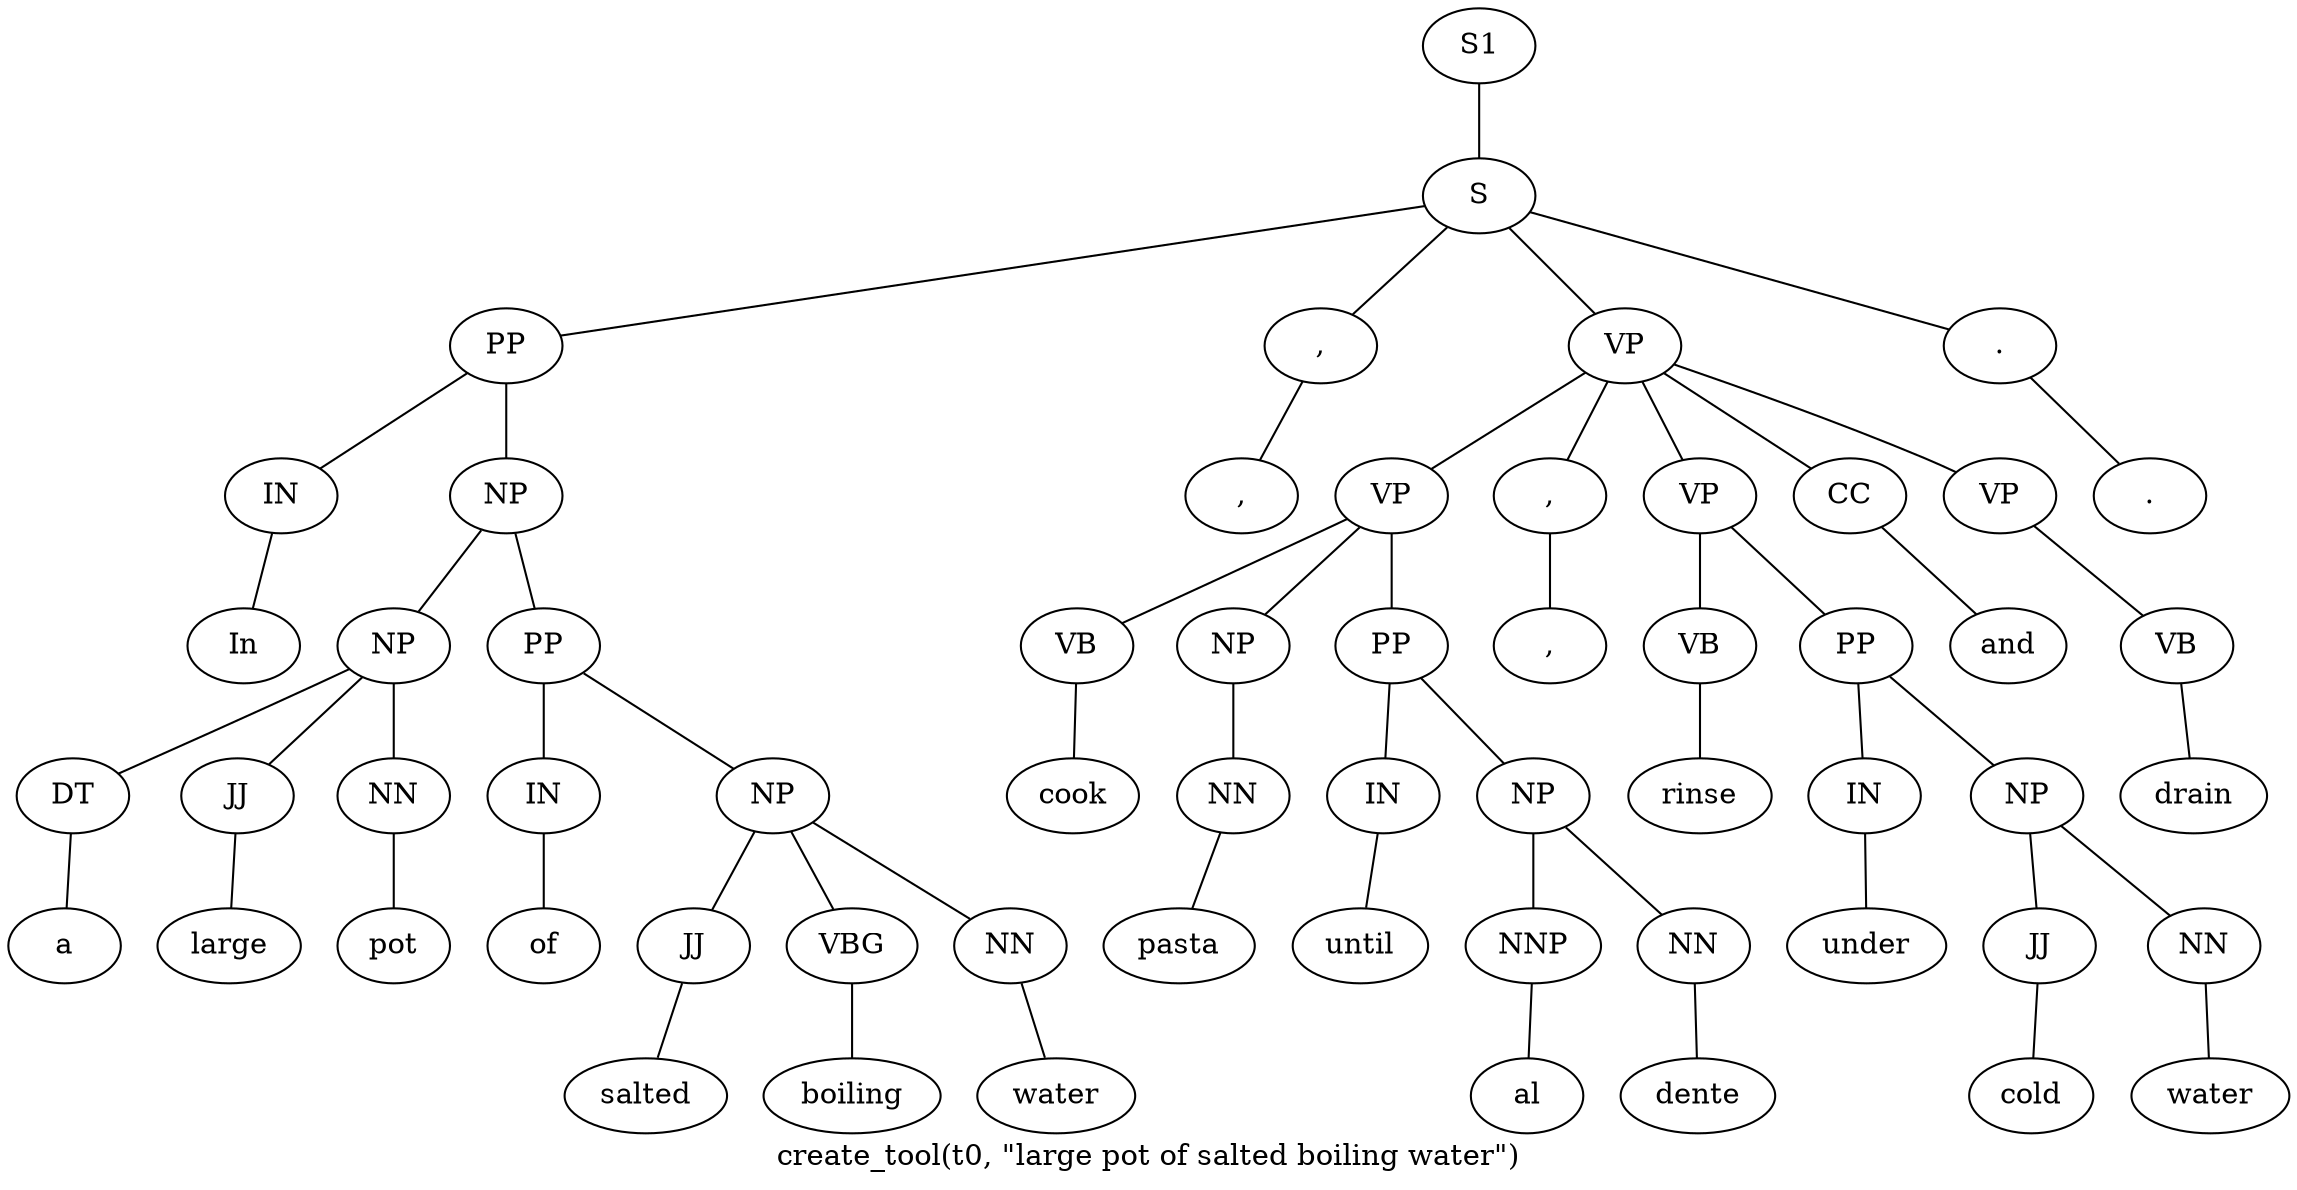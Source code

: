 graph SyntaxGraph {
	label = "create_tool(t0, \"large pot of salted boiling water\")";
	Node0 [label="S1"];
	Node1 [label="S"];
	Node2 [label="PP"];
	Node3 [label="IN"];
	Node4 [label="In"];
	Node5 [label="NP"];
	Node6 [label="NP"];
	Node7 [label="DT"];
	Node8 [label="a"];
	Node9 [label="JJ"];
	Node10 [label="large"];
	Node11 [label="NN"];
	Node12 [label="pot"];
	Node13 [label="PP"];
	Node14 [label="IN"];
	Node15 [label="of"];
	Node16 [label="NP"];
	Node17 [label="JJ"];
	Node18 [label="salted"];
	Node19 [label="VBG"];
	Node20 [label="boiling"];
	Node21 [label="NN"];
	Node22 [label="water"];
	Node23 [label=","];
	Node24 [label=","];
	Node25 [label="VP"];
	Node26 [label="VP"];
	Node27 [label="VB"];
	Node28 [label="cook"];
	Node29 [label="NP"];
	Node30 [label="NN"];
	Node31 [label="pasta"];
	Node32 [label="PP"];
	Node33 [label="IN"];
	Node34 [label="until"];
	Node35 [label="NP"];
	Node36 [label="NNP"];
	Node37 [label="al"];
	Node38 [label="NN"];
	Node39 [label="dente"];
	Node40 [label=","];
	Node41 [label=","];
	Node42 [label="VP"];
	Node43 [label="VB"];
	Node44 [label="rinse"];
	Node45 [label="PP"];
	Node46 [label="IN"];
	Node47 [label="under"];
	Node48 [label="NP"];
	Node49 [label="JJ"];
	Node50 [label="cold"];
	Node51 [label="NN"];
	Node52 [label="water"];
	Node53 [label="CC"];
	Node54 [label="and"];
	Node55 [label="VP"];
	Node56 [label="VB"];
	Node57 [label="drain"];
	Node58 [label="."];
	Node59 [label="."];

	Node0 -- Node1;
	Node1 -- Node2;
	Node1 -- Node23;
	Node1 -- Node25;
	Node1 -- Node58;
	Node2 -- Node3;
	Node2 -- Node5;
	Node3 -- Node4;
	Node5 -- Node6;
	Node5 -- Node13;
	Node6 -- Node7;
	Node6 -- Node9;
	Node6 -- Node11;
	Node7 -- Node8;
	Node9 -- Node10;
	Node11 -- Node12;
	Node13 -- Node14;
	Node13 -- Node16;
	Node14 -- Node15;
	Node16 -- Node17;
	Node16 -- Node19;
	Node16 -- Node21;
	Node17 -- Node18;
	Node19 -- Node20;
	Node21 -- Node22;
	Node23 -- Node24;
	Node25 -- Node26;
	Node25 -- Node40;
	Node25 -- Node42;
	Node25 -- Node53;
	Node25 -- Node55;
	Node26 -- Node27;
	Node26 -- Node29;
	Node26 -- Node32;
	Node27 -- Node28;
	Node29 -- Node30;
	Node30 -- Node31;
	Node32 -- Node33;
	Node32 -- Node35;
	Node33 -- Node34;
	Node35 -- Node36;
	Node35 -- Node38;
	Node36 -- Node37;
	Node38 -- Node39;
	Node40 -- Node41;
	Node42 -- Node43;
	Node42 -- Node45;
	Node43 -- Node44;
	Node45 -- Node46;
	Node45 -- Node48;
	Node46 -- Node47;
	Node48 -- Node49;
	Node48 -- Node51;
	Node49 -- Node50;
	Node51 -- Node52;
	Node53 -- Node54;
	Node55 -- Node56;
	Node56 -- Node57;
	Node58 -- Node59;
}